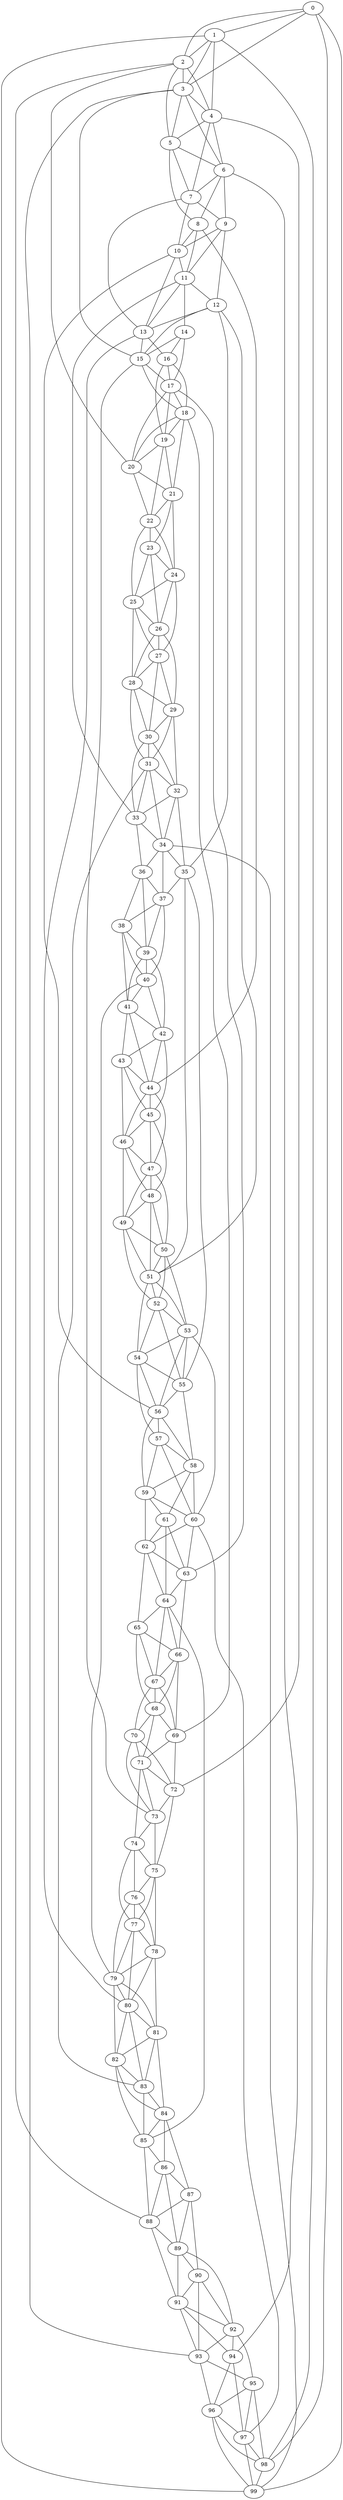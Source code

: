 strict graph "watts_strogatz_graph(100,6,0.1)" {
0;
1;
2;
3;
4;
5;
6;
7;
8;
9;
10;
11;
12;
13;
14;
15;
16;
17;
18;
19;
20;
21;
22;
23;
24;
25;
26;
27;
28;
29;
30;
31;
32;
33;
34;
35;
36;
37;
38;
39;
40;
41;
42;
43;
44;
45;
46;
47;
48;
49;
50;
51;
52;
53;
54;
55;
56;
57;
58;
59;
60;
61;
62;
63;
64;
65;
66;
67;
68;
69;
70;
71;
72;
73;
74;
75;
76;
77;
78;
79;
80;
81;
82;
83;
84;
85;
86;
87;
88;
89;
90;
91;
92;
93;
94;
95;
96;
97;
98;
99;
0 -- 1  [is_available=True, prob="0.419858083968"];
0 -- 2  [is_available=True, prob="0.905676828684"];
0 -- 3  [is_available=True, prob="1.0"];
0 -- 98  [is_available=True, prob="0.97339278736"];
0 -- 99  [is_available=True, prob="0.487017563991"];
1 -- 2  [is_available=True, prob="0.105147349158"];
1 -- 99  [is_available=True, prob="0.239301767506"];
1 -- 4  [is_available=True, prob="0.898970757102"];
1 -- 98  [is_available=True, prob="0.608424795809"];
1 -- 3  [is_available=True, prob="1.0"];
2 -- 3  [is_available=True, prob="0.989144391598"];
2 -- 4  [is_available=True, prob="1.0"];
2 -- 5  [is_available=True, prob="1.0"];
2 -- 20  [is_available=True, prob="0.538993024291"];
2 -- 88  [is_available=True, prob="0.851105862956"];
3 -- 4  [is_available=True, prob="1.0"];
3 -- 5  [is_available=True, prob="0.21608092728"];
3 -- 6  [is_available=True, prob="1.0"];
3 -- 15  [is_available=True, prob="0.421731610237"];
3 -- 93  [is_available=True, prob="1.0"];
4 -- 5  [is_available=True, prob="0.00643865701814"];
4 -- 6  [is_available=True, prob="0.950890652236"];
4 -- 7  [is_available=True, prob="1.0"];
4 -- 72  [is_available=True, prob="0.922844847987"];
5 -- 6  [is_available=True, prob="1.0"];
5 -- 7  [is_available=True, prob="0.316679246068"];
5 -- 8  [is_available=True, prob="1.0"];
6 -- 7  [is_available=True, prob="1.0"];
6 -- 8  [is_available=True, prob="0.0437325160317"];
6 -- 9  [is_available=True, prob="0.604858640475"];
6 -- 94  [is_available=True, prob="0.844856731121"];
7 -- 9  [is_available=True, prob="1.0"];
7 -- 10  [is_available=True, prob="0.170134176366"];
7 -- 13  [is_available=True, prob="1.0"];
8 -- 10  [is_available=True, prob="0.598397000721"];
8 -- 11  [is_available=True, prob="1.0"];
8 -- 44  [is_available=True, prob="0.399755884226"];
9 -- 10  [is_available=True, prob="0.624007985591"];
9 -- 11  [is_available=True, prob="0.907033679406"];
9 -- 12  [is_available=True, prob="0.605271448167"];
10 -- 11  [is_available=True, prob="1.0"];
10 -- 13  [is_available=True, prob="1.0"];
10 -- 56  [is_available=True, prob="0.546454145838"];
11 -- 33  [is_available=True, prob="0.514715384276"];
11 -- 12  [is_available=True, prob="1.0"];
11 -- 13  [is_available=True, prob="0.850550253697"];
11 -- 14  [is_available=True, prob="0.951682933291"];
12 -- 35  [is_available=True, prob="1.0"];
12 -- 13  [is_available=True, prob="0.308863738054"];
12 -- 15  [is_available=True, prob="0.604428159482"];
12 -- 51  [is_available=True, prob="1.0"];
13 -- 80  [is_available=True, prob="0.864979810803"];
13 -- 15  [is_available=True, prob="0.393442183913"];
13 -- 16  [is_available=True, prob="0.623210423754"];
14 -- 15  [is_available=True, prob="0.482781571275"];
14 -- 16  [is_available=True, prob="1.0"];
14 -- 17  [is_available=True, prob="1.0"];
15 -- 73  [is_available=True, prob="0.0578114100446"];
15 -- 17  [is_available=True, prob="1.0"];
15 -- 18  [is_available=True, prob="0.397018906483"];
16 -- 17  [is_available=True, prob="0.601648550503"];
16 -- 18  [is_available=True, prob="0.869657460789"];
16 -- 19  [is_available=True, prob="0.368542637676"];
17 -- 18  [is_available=True, prob="0.492895036782"];
17 -- 19  [is_available=True, prob="0.0393849383817"];
17 -- 20  [is_available=True, prob="0.639373129405"];
17 -- 63  [is_available=True, prob="0.929963027564"];
18 -- 69  [is_available=True, prob="0.671755653665"];
18 -- 19  [is_available=True, prob="1.0"];
18 -- 20  [is_available=True, prob="0.106541973876"];
18 -- 21  [is_available=True, prob="0.34993452116"];
19 -- 20  [is_available=True, prob="0.00763037826162"];
19 -- 21  [is_available=True, prob="0.662101379054"];
19 -- 22  [is_available=True, prob="0.499333045863"];
20 -- 21  [is_available=True, prob="1.0"];
20 -- 22  [is_available=True, prob="0.378648565265"];
21 -- 22  [is_available=True, prob="0.758844333332"];
21 -- 23  [is_available=True, prob="1.0"];
21 -- 24  [is_available=True, prob="0.423010341925"];
22 -- 23  [is_available=True, prob="0.33355401346"];
22 -- 24  [is_available=True, prob="1.0"];
22 -- 25  [is_available=True, prob="0.448941920253"];
23 -- 24  [is_available=True, prob="0.781417669849"];
23 -- 25  [is_available=True, prob="0.243495922303"];
23 -- 26  [is_available=True, prob="0.995560294318"];
24 -- 25  [is_available=True, prob="0.719322717136"];
24 -- 26  [is_available=True, prob="0.648792573859"];
24 -- 27  [is_available=True, prob="0.541256607205"];
25 -- 26  [is_available=True, prob="0.474042223221"];
25 -- 27  [is_available=True, prob="0.43354708442"];
25 -- 28  [is_available=True, prob="0.229246446442"];
26 -- 27  [is_available=True, prob="1.0"];
26 -- 28  [is_available=True, prob="1.0"];
26 -- 29  [is_available=True, prob="0.425823387735"];
27 -- 28  [is_available=True, prob="0.390842441642"];
27 -- 29  [is_available=True, prob="0.394994589482"];
27 -- 30  [is_available=True, prob="0.975895859527"];
28 -- 29  [is_available=True, prob="0.00536692129566"];
28 -- 30  [is_available=True, prob="0.00960457307704"];
28 -- 31  [is_available=True, prob="0.989120922937"];
29 -- 32  [is_available=True, prob="0.535443636247"];
29 -- 30  [is_available=True, prob="1.0"];
29 -- 31  [is_available=True, prob="0.168077846906"];
30 -- 32  [is_available=True, prob="0.529930007992"];
30 -- 33  [is_available=True, prob="0.328418380086"];
30 -- 31  [is_available=True, prob="0.606013116034"];
31 -- 32  [is_available=True, prob="0.992032145163"];
31 -- 33  [is_available=True, prob="0.559749806789"];
31 -- 34  [is_available=True, prob="0.0629335920699"];
31 -- 83  [is_available=True, prob="0.294628040589"];
32 -- 33  [is_available=True, prob="0.0169971164288"];
32 -- 34  [is_available=True, prob="0.0273069057129"];
32 -- 35  [is_available=True, prob="1.0"];
33 -- 34  [is_available=True, prob="1.0"];
33 -- 36  [is_available=True, prob="1.0"];
34 -- 35  [is_available=True, prob="0.726381781212"];
34 -- 36  [is_available=True, prob="0.987132215915"];
34 -- 37  [is_available=True, prob="1.0"];
34 -- 99  [is_available=True, prob="0.467571752674"];
35 -- 37  [is_available=True, prob="0.0933829059542"];
35 -- 51  [is_available=True, prob="0.764292790298"];
35 -- 55  [is_available=True, prob="0.836761863292"];
36 -- 37  [is_available=True, prob="0.130396984551"];
36 -- 38  [is_available=True, prob="0.456777151328"];
36 -- 39  [is_available=True, prob="0.729683954037"];
37 -- 38  [is_available=True, prob="0.856915649982"];
37 -- 39  [is_available=True, prob="0.460408206231"];
37 -- 40  [is_available=True, prob="1.0"];
38 -- 39  [is_available=True, prob="0.975347215004"];
38 -- 40  [is_available=True, prob="1.0"];
38 -- 41  [is_available=True, prob="1.0"];
39 -- 40  [is_available=True, prob="0.90501596009"];
39 -- 41  [is_available=True, prob="0.494875914427"];
39 -- 42  [is_available=True, prob="0.146060631802"];
40 -- 41  [is_available=True, prob="1.0"];
40 -- 42  [is_available=True, prob="1.0"];
40 -- 79  [is_available=True, prob="0.984652436067"];
41 -- 42  [is_available=True, prob="0.967894750094"];
41 -- 43  [is_available=True, prob="1.0"];
41 -- 44  [is_available=True, prob="0.523263530083"];
42 -- 43  [is_available=True, prob="0.101053430817"];
42 -- 44  [is_available=True, prob="0.56626846398"];
42 -- 45  [is_available=True, prob="0.738153138542"];
43 -- 44  [is_available=True, prob="0.666974385795"];
43 -- 45  [is_available=True, prob="0.303906362025"];
43 -- 46  [is_available=True, prob="0.403462558865"];
44 -- 45  [is_available=True, prob="0.375041732129"];
44 -- 46  [is_available=True, prob="0.926130849609"];
44 -- 47  [is_available=True, prob="0.683396909764"];
45 -- 46  [is_available=True, prob="0.77930729415"];
45 -- 47  [is_available=True, prob="0.529880528291"];
45 -- 48  [is_available=True, prob="0.630818130314"];
46 -- 47  [is_available=True, prob="0.841116707489"];
46 -- 48  [is_available=True, prob="0.484148967574"];
46 -- 49  [is_available=True, prob="1.0"];
47 -- 48  [is_available=True, prob="0.641841784649"];
47 -- 49  [is_available=True, prob="0.226932999761"];
47 -- 50  [is_available=True, prob="0.0553964327569"];
48 -- 49  [is_available=True, prob="0.572874390123"];
48 -- 50  [is_available=True, prob="0.829040686891"];
48 -- 51  [is_available=True, prob="0.0144750434087"];
49 -- 50  [is_available=True, prob="0.289035266371"];
49 -- 51  [is_available=True, prob="0.415478098943"];
49 -- 52  [is_available=True, prob="0.72393471079"];
50 -- 51  [is_available=True, prob="0.108737136598"];
50 -- 52  [is_available=True, prob="0.421026484456"];
50 -- 53  [is_available=True, prob="0.295428054316"];
51 -- 52  [is_available=True, prob="0.957555278748"];
51 -- 53  [is_available=True, prob="0.546492575945"];
51 -- 54  [is_available=True, prob="0.557487380238"];
52 -- 53  [is_available=True, prob="1.0"];
52 -- 54  [is_available=True, prob="0.836476844163"];
52 -- 55  [is_available=True, prob="0.983868191354"];
53 -- 54  [is_available=True, prob="0.166764758211"];
53 -- 55  [is_available=True, prob="0.566566814506"];
53 -- 56  [is_available=True, prob="0.29657338809"];
53 -- 60  [is_available=True, prob="0.319105032624"];
54 -- 55  [is_available=True, prob="0.269565166201"];
54 -- 56  [is_available=True, prob="1.0"];
54 -- 57  [is_available=True, prob="0.0742750340264"];
55 -- 56  [is_available=True, prob="0.744985687094"];
55 -- 58  [is_available=True, prob="1.0"];
56 -- 57  [is_available=True, prob="0.750933274613"];
56 -- 58  [is_available=True, prob="0.351276872644"];
56 -- 59  [is_available=True, prob="0.770019169197"];
57 -- 58  [is_available=True, prob="0.718082106962"];
57 -- 59  [is_available=True, prob="0.191138775865"];
57 -- 60  [is_available=True, prob="0.988067928464"];
58 -- 59  [is_available=True, prob="0.682597964622"];
58 -- 60  [is_available=True, prob="1.0"];
58 -- 61  [is_available=True, prob="0.302020109024"];
59 -- 60  [is_available=True, prob="0.825472927559"];
59 -- 61  [is_available=True, prob="1.0"];
59 -- 62  [is_available=True, prob="1.0"];
60 -- 97  [is_available=True, prob="1.0"];
60 -- 62  [is_available=True, prob="0.972122939308"];
60 -- 63  [is_available=True, prob="0.769056216046"];
61 -- 64  [is_available=True, prob="0.77660822245"];
61 -- 62  [is_available=True, prob="0.311486909972"];
61 -- 63  [is_available=True, prob="0.535111132483"];
62 -- 64  [is_available=True, prob="0.591986116373"];
62 -- 65  [is_available=True, prob="0.801346628869"];
62 -- 63  [is_available=True, prob="0.313801816954"];
63 -- 64  [is_available=True, prob="0.380104406877"];
63 -- 66  [is_available=True, prob="0.950706677892"];
64 -- 65  [is_available=True, prob="0.958572728419"];
64 -- 66  [is_available=True, prob="0.709658374231"];
64 -- 67  [is_available=True, prob="0.739013101135"];
64 -- 85  [is_available=True, prob="1.0"];
65 -- 66  [is_available=True, prob="0.00479102218208"];
65 -- 67  [is_available=True, prob="0.57587459389"];
65 -- 68  [is_available=True, prob="1.0"];
66 -- 67  [is_available=True, prob="0.225806139178"];
66 -- 68  [is_available=True, prob="1.0"];
66 -- 69  [is_available=True, prob="0.658839672852"];
67 -- 68  [is_available=True, prob="0.391238305862"];
67 -- 69  [is_available=True, prob="0.552794215298"];
67 -- 70  [is_available=True, prob="1.0"];
68 -- 69  [is_available=True, prob="0.472120319746"];
68 -- 70  [is_available=True, prob="0.929476465242"];
68 -- 71  [is_available=True, prob="0.180931606185"];
69 -- 71  [is_available=True, prob="0.0874050372587"];
69 -- 72  [is_available=True, prob="0.148185067643"];
70 -- 71  [is_available=True, prob="1.0"];
70 -- 72  [is_available=True, prob="0.0561608507835"];
70 -- 73  [is_available=True, prob="0.969069053352"];
71 -- 72  [is_available=True, prob="0.81669518874"];
71 -- 73  [is_available=True, prob="1.0"];
71 -- 74  [is_available=True, prob="0.490417106425"];
72 -- 73  [is_available=True, prob="1.0"];
72 -- 75  [is_available=True, prob="0.0509867743692"];
73 -- 74  [is_available=True, prob="1.0"];
73 -- 75  [is_available=True, prob="0.407316846607"];
74 -- 75  [is_available=True, prob="1.0"];
74 -- 76  [is_available=True, prob="0.434364605385"];
74 -- 77  [is_available=True, prob="0.935120376826"];
75 -- 76  [is_available=True, prob="1.0"];
75 -- 77  [is_available=True, prob="0.345773884895"];
75 -- 78  [is_available=True, prob="0.287590505205"];
76 -- 77  [is_available=True, prob="0.777276918275"];
76 -- 78  [is_available=True, prob="1.0"];
76 -- 79  [is_available=True, prob="0.429976985523"];
77 -- 78  [is_available=True, prob="1.0"];
77 -- 79  [is_available=True, prob="0.794699396905"];
77 -- 80  [is_available=True, prob="1.0"];
78 -- 79  [is_available=True, prob="0.738962606643"];
78 -- 80  [is_available=True, prob="0.29996816638"];
78 -- 81  [is_available=True, prob="0.740037027861"];
79 -- 80  [is_available=True, prob="1.0"];
79 -- 81  [is_available=True, prob="1.0"];
79 -- 82  [is_available=True, prob="0.118727694119"];
80 -- 81  [is_available=True, prob="0.658546354258"];
80 -- 82  [is_available=True, prob="0.875320250759"];
80 -- 83  [is_available=True, prob="1.0"];
81 -- 82  [is_available=True, prob="0.349063619204"];
81 -- 83  [is_available=True, prob="1.0"];
81 -- 84  [is_available=True, prob="1.0"];
82 -- 83  [is_available=True, prob="0.28548200305"];
82 -- 84  [is_available=True, prob="1.0"];
82 -- 85  [is_available=True, prob="0.433161896151"];
83 -- 84  [is_available=True, prob="0.268827113956"];
83 -- 85  [is_available=True, prob="0.812210797019"];
84 -- 85  [is_available=True, prob="1.0"];
84 -- 86  [is_available=True, prob="0.404990589688"];
84 -- 87  [is_available=True, prob="1.0"];
85 -- 86  [is_available=True, prob="1.0"];
85 -- 88  [is_available=True, prob="0.307332108725"];
86 -- 87  [is_available=True, prob="0.294309054419"];
86 -- 88  [is_available=True, prob="1.0"];
86 -- 89  [is_available=True, prob="0.740424764902"];
87 -- 88  [is_available=True, prob="1.0"];
87 -- 89  [is_available=True, prob="1.0"];
87 -- 90  [is_available=True, prob="0.725341276445"];
88 -- 89  [is_available=True, prob="0.307141789175"];
88 -- 91  [is_available=True, prob="0.451274052606"];
89 -- 90  [is_available=True, prob="0.432584342988"];
89 -- 91  [is_available=True, prob="0.751310556799"];
89 -- 92  [is_available=True, prob="1.0"];
90 -- 91  [is_available=True, prob="0.0344333614294"];
90 -- 92  [is_available=True, prob="0.865551727049"];
90 -- 93  [is_available=True, prob="0.428551851075"];
91 -- 92  [is_available=True, prob="0.992156819995"];
91 -- 93  [is_available=True, prob="1.0"];
91 -- 94  [is_available=True, prob="0.377715057201"];
92 -- 93  [is_available=True, prob="0.73724584508"];
92 -- 94  [is_available=True, prob="1.0"];
92 -- 95  [is_available=True, prob="0.210135015202"];
93 -- 96  [is_available=True, prob="0.0521665086515"];
93 -- 95  [is_available=True, prob="1.0"];
94 -- 96  [is_available=True, prob="0.137169814234"];
94 -- 97  [is_available=True, prob="0.483477648511"];
95 -- 96  [is_available=True, prob="0.781368053848"];
95 -- 97  [is_available=True, prob="1.0"];
95 -- 98  [is_available=True, prob="0.959888480269"];
96 -- 97  [is_available=True, prob="0.416262210659"];
96 -- 98  [is_available=True, prob="0.372540973517"];
96 -- 99  [is_available=True, prob="0.513738715733"];
97 -- 98  [is_available=True, prob="0.0591588247935"];
97 -- 99  [is_available=True, prob="1.0"];
98 -- 99  [is_available=True, prob="0.691956433281"];
}
